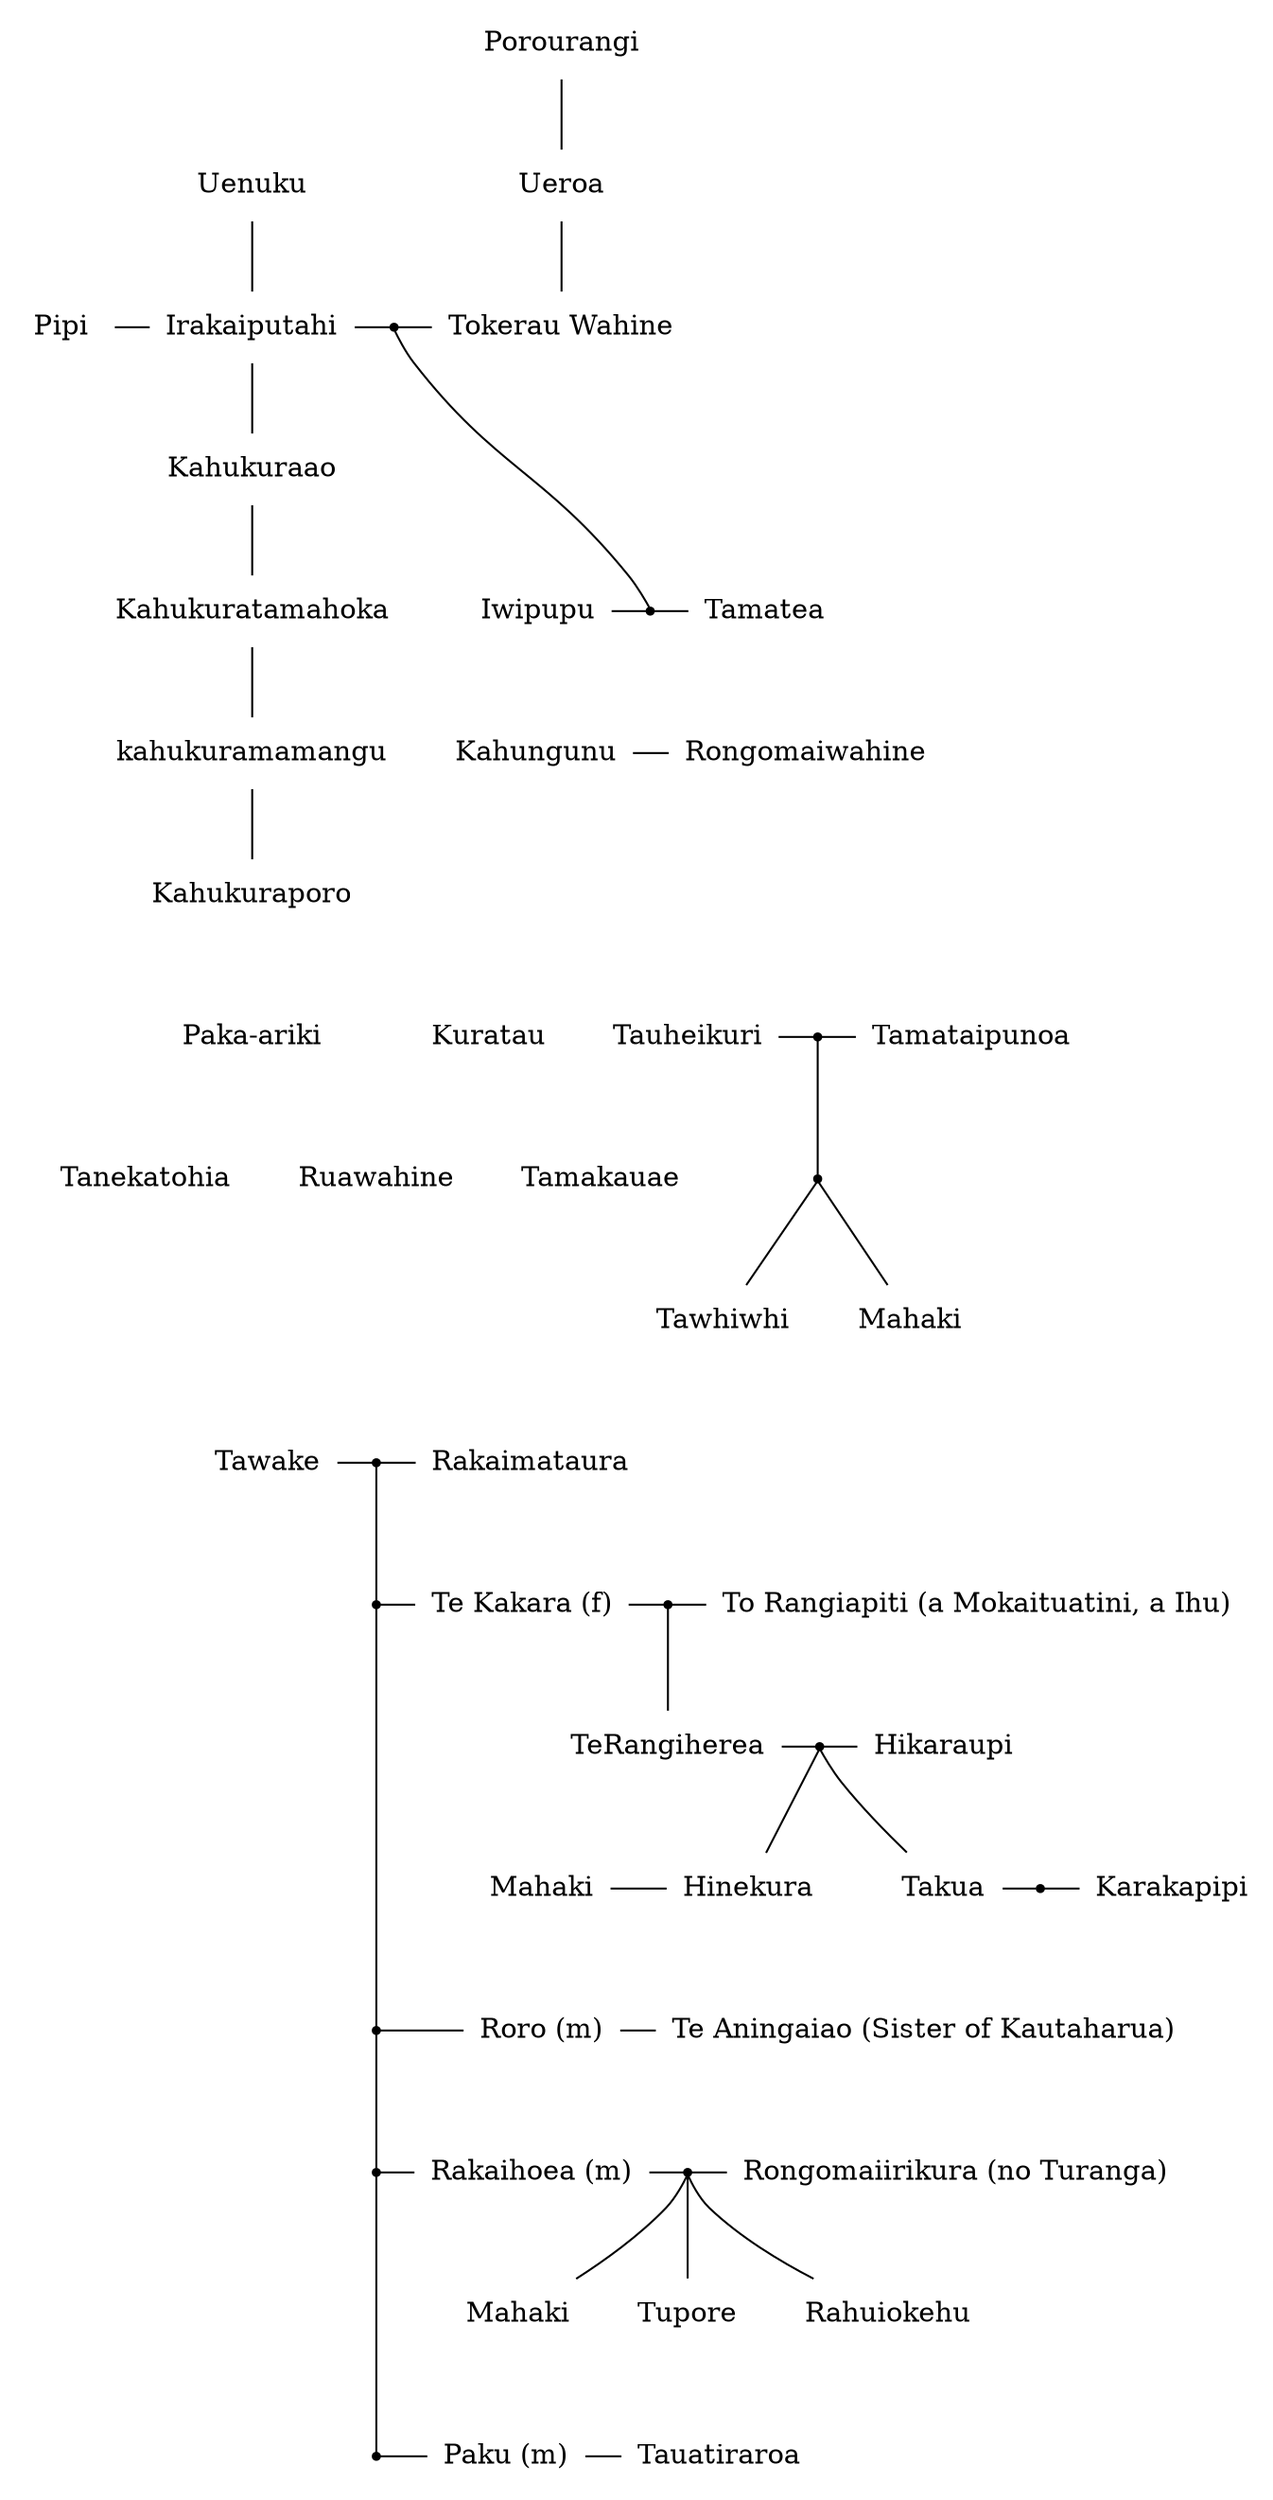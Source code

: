 graph Ina_te_whakapapa_hei_whakamarama {
    node [shape=none];

    Uenuku;
    Irakaiputahi;
    Kahukuraao;
    Kahukuratamahoka;
    kahukuramamangu;
    Kahukuraporo;

    Porourangi;
    Ueroa
    TokerauWahine [label="Tokerau Wahine"];

    Pipi;

    Porourangi -- Ueroa;
    Ueroa -- TokerauWahine;

    Uenuku -- Irakaiputahi;
    Irakaiputahi -- Kahukuraao;
    Kahukuraao -- Kahukuratamahoka;
    Kahukuratamahoka -- kahukuramamangu;
    kahukuramamangu -- Kahukuraporo;

    Pipi -- Irakaiputahi;

    Iwipupu;
    Tamatea;

    subgraph cluster_2 {
        style=invis;
        TokerauWahine;
        Iwipupu;
        Irakaiputahi_TokerauWahine [shape=point, label=""];
        Iwipupu_Tamatea [shape=point, label=""];
    }

    TokerauWahine -- Iwipupu [style=invis];

    subgraph cluster_1 {
        style=invis;
        Kahukuraao;
        Kahukuratamahoka;
    }

    Irakaiputahi -- Irakaiputahi_TokerauWahine -- TokerauWahine;
    Iwipupu -- Iwipupu_Tamatea -- Tamatea;
    Irakaiputahi_TokerauWahine -- Iwipupu_Tamatea;

    { rank=same; Pipi, Irakaiputahi, Irakaiputahi_TokerauWahine, TokerauWahine };

    { rank=same; Kahukuratamahoka, Iwipupu, Iwipupu_Tamatea, Tamatea };

    Kahungunu;
    Rongomaiwahine;

    { rank=same; kahukuramamangu, Kahungunu, Rongomaiwahine };

    Kahungunu -- Rongomaiwahine;
    
    Pakaariki [label="Paka-ariki"];
    Kuratau;
    Pakaariki_Kuratau [shape=point, style=invis];
    Pakaariki -- Pakaariki_Kuratau -- Kuratau [style=invis];

    Tauheikuri;
    Tamataipunoa;
    Tauheikuri_Tamataipunoa [shape=point, label=""];

    Tauheikuri -- Tauheikuri_Tamataipunoa -- Tamataipunoa;

    { rank=same; Pakaariki, Pakaariki_Kuratau, Kuratau, Tauheikuri, Tauheikuri_Tamataipunoa, Tamataipunoa };

    Kahukuraporo -- Pakaariki [style=invis];

    Tanekatohia;
    Ruawahine;
    Tamakauae;

    Tanekatohia -- Ruawahine -- Tamakauae [style=invis];

    Pakaariki_Kuratau -- Ruawahine[style=invis];

    { rank=same; Tanekatohia, Ruawahine, Tamakauae };

    Tauheikuri_Tamataipunoa_Children [shape=point, label=""];

    Tauheikuri_Tamataipunoa -- Tauheikuri_Tamataipunoa_Children;

    Tawhiwhi;
    Mahaki_0 [label="Mahaki"];

    { rank=same; Tawhiwhi, Mahaki_0 };

    Tauheikuri_Tamataipunoa_Children -- Tawhiwhi;
    Tauheikuri_Tamataipunoa_Children -- Mahaki_0;

    Tawake;
    Rakaimataura;
    Tawake_Rakaimataura [shape=point, label=""];
    Tawake -- Tawake_Rakaimataura -- Rakaimataura;

    { rank=same; Tawake, Tawake_Rakaimataura, Rakaimataura };

    Ruawahine -- Tawake_Rakaimataura [style=invis,minlen=2];

    subgraph cluster_TeKakara {
        TeKakara_Row[shape=point, label=""];
        TeKakara [label="Te Kakara (f)"];
    }
    Tawake_Rakaimataura -- TeKakara_Row;

    TeKakara_TeRangiapiti [shape=point, label=""];
    TeRangiapiti [label="To Rangiapiti (a Mokaituatini, a Ihu)"];

    { rank=same; TeKakara_Row, TeKakara, TeKakara_TeRangiapiti, TeRangiapiti };
    TeKakara_Row -- TeKakara -- TeKakara_TeRangiapiti -- TeRangiapiti;
    
    TeRangiherea;
    TeKakara_TeRangiapiti -- TeRangiherea [weight=10];

    TeRangiherea_Hikaraupi [shape=point, label=""];
    Hikaraupi;
    { rank=same; TeRangiherea, TeRangiherea_Hikaraupi, Hikaraupi };
    TeRangiherea -- TeRangiherea_Hikaraupi -- Hikaraupi;

    Hinekura;
    TeRangiherea -- Hinekura [style=invis];
    Takua;
    Hikaraupi -- Takua [style=invis,weight=10];

    TeRangiherea_Hikaraupi -- Hinekura;
    TeRangiherea_Hikaraupi -- Takua;

    Karakapipi;
    Takua_Karakapipi [shape=point, label=""];
    Takua -- Takua_Karakapipi -- Karakapipi;

    Mahaki_1 [label="Mahaki"];
    Mahaki_1 -- Hinekura;
    Hinekura -- Takua [style=invis];
    
    { rank=same; Mahaki_1, Hinekura, Takua, Takua_Karakapipi, Karakapipi };

    subgraph cluster_Roro {
        Roro_row [shape=point, label=""];
        Roro [label="Roro (m)"];
    }

    TeKakara_Row -- Roro_row;

    TeAningaiao [label="Te Aningaiao (Sister of Kautaharua)"];
    Roro_row -- Roro [constraint=false];
    Roro -- TeAningaiao;

    { rank=same; Roro_row, Roro, TeAningaiao };

    TeKakara -- Mahaki_1 [style=invis,minlen=2];

    Mahaki_1 -- Roro [style=invis];

    Rakaihoea_row [shape=point, label=""];
    Roro_row -- Rakaihoea_row;
    Rakaihoea [label="Rakaihoea (m)"];

    Rakaihoea_Rongomaiirikura [shape=point, label=""];

    Rongomaiirikura [label="Rongomaiirikura (no Turanga)"];
    Rakaihoea_row -- Rakaihoea -- Rakaihoea_Rongomaiirikura -- Rongomaiirikura;

    { rank=same; Rakaihoea_row, Rakaihoea, Rakaihoea_Rongomaiirikura, Rongomaiirikura };

    Mahaki_2 [label="Mahaki"];
    Tupore;
    Rahuiokehu;

    Rakaihoea_Rongomaiirikura -- Mahaki_2;
    Rakaihoea_Rongomaiirikura -- Tupore;
    Rakaihoea_Rongomaiirikura -- Rahuiokehu;

    { rank=same; Mahaki_2, Tupore, Rahuiokehu };

    Paku_row [shape=point, label=""];

    Rakaihoea -- Mahaki_2 [style=invis];

    Rakaihoea_row -- Paku_row[weight=10];

    Paku [label="Paku (m)"];
    Paku_row -- Paku;
    Mahaki_2 -- Paku [style=invis];

    Tauatiraroa;

    Paku -- Tauatiraroa [  ];

    { rank=same; Paku_row, Paku, Tauatiraroa };
}
